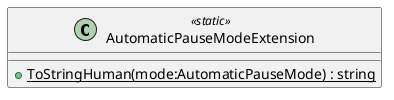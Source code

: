 @startuml
class AutomaticPauseModeExtension <<static>> {
    + {static} ToStringHuman(mode:AutomaticPauseMode) : string
}
@enduml
